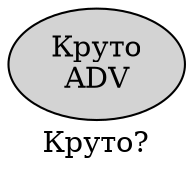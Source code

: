 digraph SENTENCE_4460 {
	graph [label="Круто?"]
	node [style=filled]
		0 [label="Круто
ADV" color="" fillcolor=lightgray penwidth=1 shape=ellipse]
}